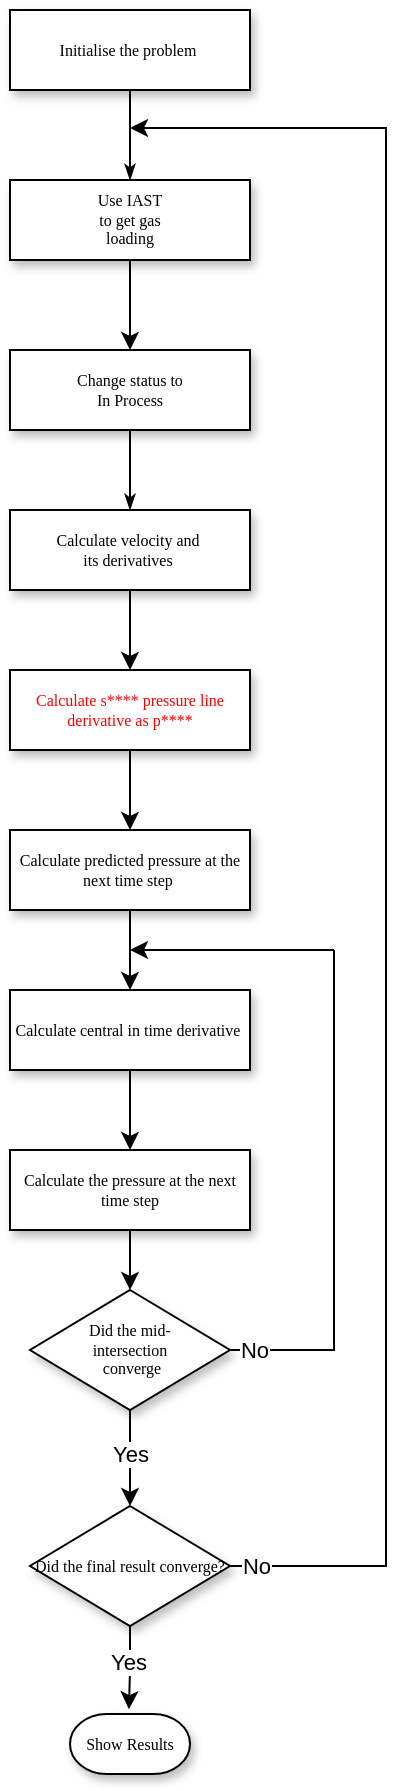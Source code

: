 <mxfile version="15.6.2" type="device"><diagram name="Page-1" id="edf60f1a-56cd-e834-aa8a-f176f3a09ee4"><mxGraphModel dx="1673" dy="941" grid="1" gridSize="13" guides="1" tooltips="1" connect="1" arrows="1" fold="1" page="1" pageScale="1" pageWidth="827" pageHeight="1169" background="none" math="0" shadow="0"><root><mxCell id="0"/><mxCell id="1" parent="0"/><mxCell id="60e70716793133e9-42" style="edgeStyle=orthogonalEdgeStyle;rounded=0;html=1;labelBackgroundColor=none;startSize=5;endArrow=classicThin;endFill=1;endSize=5;jettySize=auto;orthogonalLoop=1;strokeWidth=1;fontFamily=Verdana;fontSize=8" parent="1" source="60e70716793133e9-13" edge="1"><mxGeometry relative="1" as="geometry"><mxPoint x="380" y="229" as="targetPoint"/></mxGeometry></mxCell><mxCell id="60e70716793133e9-13" value="Initialise the problem&amp;nbsp;" style="whiteSpace=wrap;html=1;rounded=0;shadow=1;labelBackgroundColor=none;strokeWidth=1;fontFamily=Verdana;fontSize=8;align=center;" parent="1" vertex="1"><mxGeometry x="320" y="144" width="120" height="40" as="geometry"/></mxCell><mxCell id="60e70716793133e9-46" style="edgeStyle=orthogonalEdgeStyle;rounded=0;html=1;labelBackgroundColor=none;startSize=5;endArrow=classicThin;endFill=1;endSize=5;jettySize=auto;orthogonalLoop=1;strokeWidth=1;fontFamily=Verdana;fontSize=8;entryX=0.5;entryY=0;entryDx=0;entryDy=0;" parent="1" source="60e70716793133e9-16" target="K5l6e9ZVOZAxo0YfcEcb-1" edge="1"><mxGeometry relative="1" as="geometry"><mxPoint x="380.029" y="384.017" as="targetPoint"/></mxGeometry></mxCell><mxCell id="60e70716793133e9-16" value="Change status to&lt;div&gt;In Process&lt;/div&gt;" style="whiteSpace=wrap;html=1;rounded=0;shadow=1;labelBackgroundColor=none;strokeWidth=1;fontFamily=Verdana;fontSize=8;align=center;" parent="1" vertex="1"><mxGeometry x="320" y="314" width="120" height="40" as="geometry"/></mxCell><mxCell id="60e70716793133e9-30" value="Show Results" style="strokeWidth=1;html=1;shape=mxgraph.flowchart.terminator;whiteSpace=wrap;rounded=0;shadow=1;labelBackgroundColor=none;fontFamily=Verdana;fontSize=8;align=center;" parent="1" vertex="1"><mxGeometry x="350" y="996" width="60" height="30" as="geometry"/></mxCell><mxCell id="K5l6e9ZVOZAxo0YfcEcb-4" style="edgeStyle=orthogonalEdgeStyle;rounded=0;orthogonalLoop=1;jettySize=auto;html=1;exitX=0.5;exitY=1;exitDx=0;exitDy=0;entryX=0.5;entryY=0;entryDx=0;entryDy=0;" edge="1" parent="1" source="K5l6e9ZVOZAxo0YfcEcb-1" target="K5l6e9ZVOZAxo0YfcEcb-3"><mxGeometry relative="1" as="geometry"/></mxCell><mxCell id="K5l6e9ZVOZAxo0YfcEcb-1" value="Calculate velocity and&amp;nbsp;&lt;br&gt;its derivatives&amp;nbsp;" style="whiteSpace=wrap;html=1;rounded=0;shadow=1;labelBackgroundColor=none;strokeWidth=1;fontFamily=Verdana;fontSize=8;align=center;" vertex="1" parent="1"><mxGeometry x="320" y="394" width="120" height="40" as="geometry"/></mxCell><mxCell id="K5l6e9ZVOZAxo0YfcEcb-8" style="edgeStyle=orthogonalEdgeStyle;rounded=0;orthogonalLoop=1;jettySize=auto;html=1;exitX=0.5;exitY=1;exitDx=0;exitDy=0;entryX=0.5;entryY=0;entryDx=0;entryDy=0;fontColor=#FF0000;" edge="1" parent="1" source="K5l6e9ZVOZAxo0YfcEcb-3" target="K5l6e9ZVOZAxo0YfcEcb-7"><mxGeometry relative="1" as="geometry"/></mxCell><mxCell id="K5l6e9ZVOZAxo0YfcEcb-3" value="&lt;font color=&quot;#ff0000&quot;&gt;Calculate s**** pressure line derivative as p****&lt;/font&gt;" style="whiteSpace=wrap;html=1;rounded=0;shadow=1;labelBackgroundColor=none;strokeWidth=1;fontFamily=Verdana;fontSize=8;align=center;" vertex="1" parent="1"><mxGeometry x="320" y="474" width="120" height="40" as="geometry"/></mxCell><mxCell id="K5l6e9ZVOZAxo0YfcEcb-10" style="edgeStyle=orthogonalEdgeStyle;rounded=0;orthogonalLoop=1;jettySize=auto;html=1;exitX=0.5;exitY=1;exitDx=0;exitDy=0;entryX=0.5;entryY=0;entryDx=0;entryDy=0;fontColor=#FF0000;" edge="1" parent="1" source="K5l6e9ZVOZAxo0YfcEcb-7" target="K5l6e9ZVOZAxo0YfcEcb-9"><mxGeometry relative="1" as="geometry"/></mxCell><mxCell id="K5l6e9ZVOZAxo0YfcEcb-7" value="Calculate predicted pressure at the next time step&amp;nbsp;" style="whiteSpace=wrap;html=1;rounded=0;shadow=1;labelBackgroundColor=none;strokeWidth=1;fontFamily=Verdana;fontSize=8;align=center;" vertex="1" parent="1"><mxGeometry x="320" y="554" width="120" height="40" as="geometry"/></mxCell><mxCell id="K5l6e9ZVOZAxo0YfcEcb-12" style="edgeStyle=orthogonalEdgeStyle;rounded=0;orthogonalLoop=1;jettySize=auto;html=1;exitX=0.5;exitY=1;exitDx=0;exitDy=0;entryX=0.5;entryY=0;entryDx=0;entryDy=0;fontColor=#FF0000;" edge="1" parent="1" source="K5l6e9ZVOZAxo0YfcEcb-9" target="K5l6e9ZVOZAxo0YfcEcb-11"><mxGeometry relative="1" as="geometry"/></mxCell><mxCell id="K5l6e9ZVOZAxo0YfcEcb-14" style="edgeStyle=orthogonalEdgeStyle;rounded=0;orthogonalLoop=1;jettySize=auto;html=1;exitX=0.5;exitY=1;exitDx=0;exitDy=0;entryX=0.5;entryY=0;entryDx=0;entryDy=0;fontColor=#FF0000;" edge="1" parent="1" source="K5l6e9ZVOZAxo0YfcEcb-11" target="K5l6e9ZVOZAxo0YfcEcb-13"><mxGeometry relative="1" as="geometry"/></mxCell><mxCell id="K5l6e9ZVOZAxo0YfcEcb-11" value="Calculate the pressure at the next time step" style="whiteSpace=wrap;html=1;rounded=0;shadow=1;labelBackgroundColor=none;strokeWidth=1;fontFamily=Verdana;fontSize=8;align=center;" vertex="1" parent="1"><mxGeometry x="320" y="714" width="120" height="40" as="geometry"/></mxCell><mxCell id="K5l6e9ZVOZAxo0YfcEcb-22" value="Yes" style="edgeStyle=orthogonalEdgeStyle;rounded=0;orthogonalLoop=1;jettySize=auto;html=1;exitX=0.5;exitY=1;exitDx=0;exitDy=0;entryX=0.5;entryY=0;entryDx=0;entryDy=0;fontColor=#000000;" edge="1" parent="1" source="K5l6e9ZVOZAxo0YfcEcb-13" target="K5l6e9ZVOZAxo0YfcEcb-21"><mxGeometry x="-0.083" relative="1" as="geometry"><Array as="points"><mxPoint x="380" y="866"/><mxPoint x="380" y="866"/></Array><mxPoint as="offset"/></mxGeometry></mxCell><mxCell id="K5l6e9ZVOZAxo0YfcEcb-13" value="Did the mid-&lt;br&gt;intersection&lt;br&gt;&amp;nbsp;converge" style="rhombus;whiteSpace=wrap;html=1;rounded=0;shadow=1;labelBackgroundColor=none;strokeWidth=1;fontFamily=Verdana;fontSize=8;align=center;" vertex="1" parent="1"><mxGeometry x="330" y="784" width="100" height="60" as="geometry"/></mxCell><mxCell id="K5l6e9ZVOZAxo0YfcEcb-9" value="Calculate central in time derivative&amp;nbsp;" style="whiteSpace=wrap;html=1;rounded=0;shadow=1;labelBackgroundColor=none;strokeWidth=1;fontFamily=Verdana;fontSize=8;align=center;" vertex="1" parent="1"><mxGeometry x="320" y="634" width="120" height="40" as="geometry"/></mxCell><mxCell id="K5l6e9ZVOZAxo0YfcEcb-19" value="&lt;font color=&quot;#000000&quot;&gt;No&lt;/font&gt;" style="endArrow=none;html=1;rounded=0;fontColor=#FF0000;exitX=1;exitY=0.5;exitDx=0;exitDy=0;" edge="1" parent="1" source="K5l6e9ZVOZAxo0YfcEcb-13"><mxGeometry x="-0.904" width="50" height="50" relative="1" as="geometry"><mxPoint x="540" y="684" as="sourcePoint"/><mxPoint x="482" y="614" as="targetPoint"/><Array as="points"><mxPoint x="456" y="814"/><mxPoint x="482" y="814"/></Array><mxPoint as="offset"/></mxGeometry></mxCell><mxCell id="K5l6e9ZVOZAxo0YfcEcb-20" value="" style="endArrow=classic;html=1;rounded=0;fontColor=#FF0000;" edge="1" parent="1"><mxGeometry width="50" height="50" relative="1" as="geometry"><mxPoint x="482" y="614" as="sourcePoint"/><mxPoint x="380" y="614" as="targetPoint"/></mxGeometry></mxCell><mxCell id="K5l6e9ZVOZAxo0YfcEcb-29" value="Yes" style="edgeStyle=orthogonalEdgeStyle;rounded=0;orthogonalLoop=1;jettySize=auto;html=1;exitX=0.5;exitY=1;exitDx=0;exitDy=0;entryX=0.491;entryY=-0.08;entryDx=0;entryDy=0;entryPerimeter=0;fontColor=#000000;" edge="1" parent="1" source="K5l6e9ZVOZAxo0YfcEcb-21" target="60e70716793133e9-30"><mxGeometry x="-0.145" y="-1" relative="1" as="geometry"><mxPoint as="offset"/></mxGeometry></mxCell><mxCell id="K5l6e9ZVOZAxo0YfcEcb-21" value="Did the final result converge?" style="rhombus;whiteSpace=wrap;html=1;rounded=0;shadow=1;labelBackgroundColor=none;strokeWidth=1;fontFamily=Verdana;fontSize=8;align=center;" vertex="1" parent="1"><mxGeometry x="330" y="892" width="100" height="60" as="geometry"/></mxCell><mxCell id="K5l6e9ZVOZAxo0YfcEcb-24" value="No" style="endArrow=classic;html=1;rounded=0;fontColor=#000000;exitX=1;exitY=0.5;exitDx=0;exitDy=0;" edge="1" parent="1" source="K5l6e9ZVOZAxo0YfcEcb-21"><mxGeometry x="-0.972" width="50" height="50" relative="1" as="geometry"><mxPoint x="170" y="812" as="sourcePoint"/><mxPoint x="380" y="203" as="targetPoint"/><Array as="points"><mxPoint x="508" y="922"/><mxPoint x="508" y="203"/></Array><mxPoint as="offset"/></mxGeometry></mxCell><mxCell id="K5l6e9ZVOZAxo0YfcEcb-27" style="edgeStyle=orthogonalEdgeStyle;rounded=0;orthogonalLoop=1;jettySize=auto;html=1;exitX=0.5;exitY=1;exitDx=0;exitDy=0;entryX=0.5;entryY=0;entryDx=0;entryDy=0;fontColor=#000000;" edge="1" parent="1" source="K5l6e9ZVOZAxo0YfcEcb-25" target="60e70716793133e9-16"><mxGeometry relative="1" as="geometry"/></mxCell><mxCell id="K5l6e9ZVOZAxo0YfcEcb-25" value="Use IAST&lt;br&gt;to get gas&lt;br&gt;&amp;nbsp;loading&amp;nbsp;" style="whiteSpace=wrap;html=1;rounded=0;shadow=1;labelBackgroundColor=none;strokeWidth=1;fontFamily=Verdana;fontSize=8;align=center;" vertex="1" parent="1"><mxGeometry x="320" y="229" width="120" height="40" as="geometry"/></mxCell></root></mxGraphModel></diagram></mxfile>